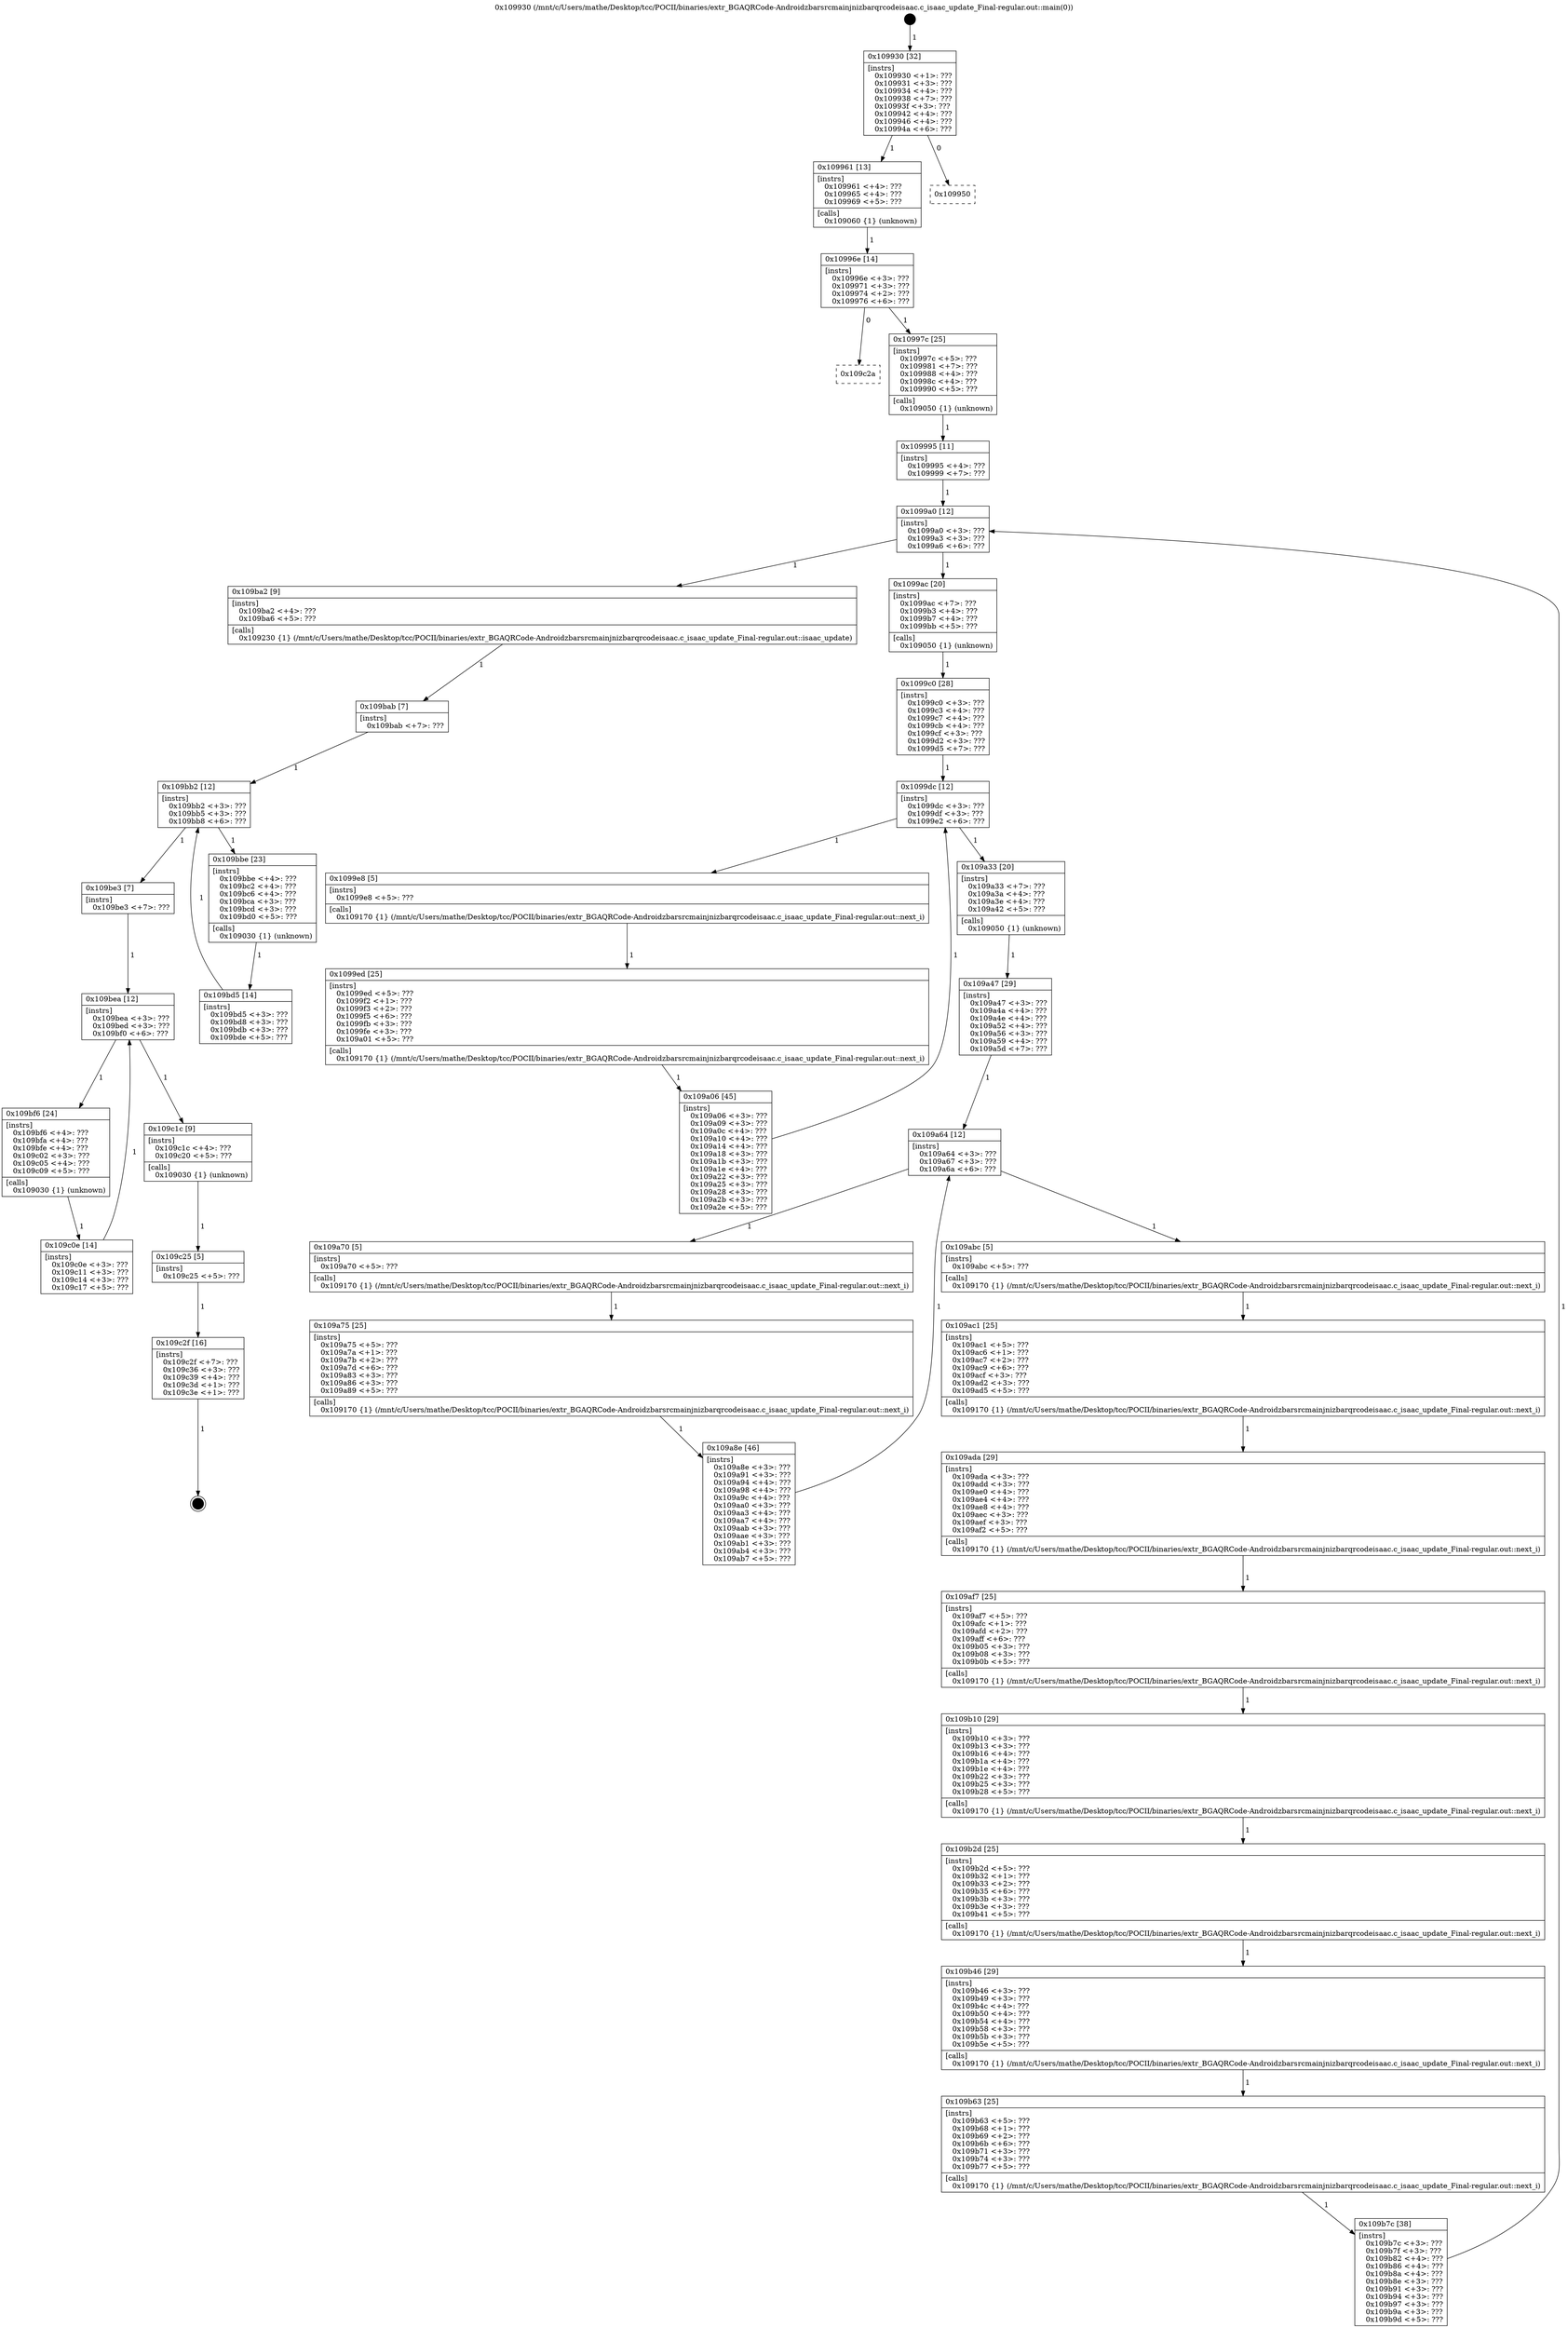 digraph "0x109930" {
  label = "0x109930 (/mnt/c/Users/mathe/Desktop/tcc/POCII/binaries/extr_BGAQRCode-Androidzbarsrcmainjnizbarqrcodeisaac.c_isaac_update_Final-regular.out::main(0))"
  labelloc = "t"
  node[shape=record]

  Entry [label="",width=0.3,height=0.3,shape=circle,fillcolor=black,style=filled]
  "0x109930" [label="{
     0x109930 [32]\l
     | [instrs]\l
     &nbsp;&nbsp;0x109930 \<+1\>: ???\l
     &nbsp;&nbsp;0x109931 \<+3\>: ???\l
     &nbsp;&nbsp;0x109934 \<+4\>: ???\l
     &nbsp;&nbsp;0x109938 \<+7\>: ???\l
     &nbsp;&nbsp;0x10993f \<+3\>: ???\l
     &nbsp;&nbsp;0x109942 \<+4\>: ???\l
     &nbsp;&nbsp;0x109946 \<+4\>: ???\l
     &nbsp;&nbsp;0x10994a \<+6\>: ???\l
  }"]
  "0x109961" [label="{
     0x109961 [13]\l
     | [instrs]\l
     &nbsp;&nbsp;0x109961 \<+4\>: ???\l
     &nbsp;&nbsp;0x109965 \<+4\>: ???\l
     &nbsp;&nbsp;0x109969 \<+5\>: ???\l
     | [calls]\l
     &nbsp;&nbsp;0x109060 \{1\} (unknown)\l
  }"]
  "0x109950" [label="{
     0x109950\l
  }", style=dashed]
  "0x10996e" [label="{
     0x10996e [14]\l
     | [instrs]\l
     &nbsp;&nbsp;0x10996e \<+3\>: ???\l
     &nbsp;&nbsp;0x109971 \<+3\>: ???\l
     &nbsp;&nbsp;0x109974 \<+2\>: ???\l
     &nbsp;&nbsp;0x109976 \<+6\>: ???\l
  }"]
  "0x109c2a" [label="{
     0x109c2a\l
  }", style=dashed]
  "0x10997c" [label="{
     0x10997c [25]\l
     | [instrs]\l
     &nbsp;&nbsp;0x10997c \<+5\>: ???\l
     &nbsp;&nbsp;0x109981 \<+7\>: ???\l
     &nbsp;&nbsp;0x109988 \<+4\>: ???\l
     &nbsp;&nbsp;0x10998c \<+4\>: ???\l
     &nbsp;&nbsp;0x109990 \<+5\>: ???\l
     | [calls]\l
     &nbsp;&nbsp;0x109050 \{1\} (unknown)\l
  }"]
  Exit [label="",width=0.3,height=0.3,shape=circle,fillcolor=black,style=filled,peripheries=2]
  "0x1099a0" [label="{
     0x1099a0 [12]\l
     | [instrs]\l
     &nbsp;&nbsp;0x1099a0 \<+3\>: ???\l
     &nbsp;&nbsp;0x1099a3 \<+3\>: ???\l
     &nbsp;&nbsp;0x1099a6 \<+6\>: ???\l
  }"]
  "0x109ba2" [label="{
     0x109ba2 [9]\l
     | [instrs]\l
     &nbsp;&nbsp;0x109ba2 \<+4\>: ???\l
     &nbsp;&nbsp;0x109ba6 \<+5\>: ???\l
     | [calls]\l
     &nbsp;&nbsp;0x109230 \{1\} (/mnt/c/Users/mathe/Desktop/tcc/POCII/binaries/extr_BGAQRCode-Androidzbarsrcmainjnizbarqrcodeisaac.c_isaac_update_Final-regular.out::isaac_update)\l
  }"]
  "0x1099ac" [label="{
     0x1099ac [20]\l
     | [instrs]\l
     &nbsp;&nbsp;0x1099ac \<+7\>: ???\l
     &nbsp;&nbsp;0x1099b3 \<+4\>: ???\l
     &nbsp;&nbsp;0x1099b7 \<+4\>: ???\l
     &nbsp;&nbsp;0x1099bb \<+5\>: ???\l
     | [calls]\l
     &nbsp;&nbsp;0x109050 \{1\} (unknown)\l
  }"]
  "0x1099dc" [label="{
     0x1099dc [12]\l
     | [instrs]\l
     &nbsp;&nbsp;0x1099dc \<+3\>: ???\l
     &nbsp;&nbsp;0x1099df \<+3\>: ???\l
     &nbsp;&nbsp;0x1099e2 \<+6\>: ???\l
  }"]
  "0x109a33" [label="{
     0x109a33 [20]\l
     | [instrs]\l
     &nbsp;&nbsp;0x109a33 \<+7\>: ???\l
     &nbsp;&nbsp;0x109a3a \<+4\>: ???\l
     &nbsp;&nbsp;0x109a3e \<+4\>: ???\l
     &nbsp;&nbsp;0x109a42 \<+5\>: ???\l
     | [calls]\l
     &nbsp;&nbsp;0x109050 \{1\} (unknown)\l
  }"]
  "0x1099e8" [label="{
     0x1099e8 [5]\l
     | [instrs]\l
     &nbsp;&nbsp;0x1099e8 \<+5\>: ???\l
     | [calls]\l
     &nbsp;&nbsp;0x109170 \{1\} (/mnt/c/Users/mathe/Desktop/tcc/POCII/binaries/extr_BGAQRCode-Androidzbarsrcmainjnizbarqrcodeisaac.c_isaac_update_Final-regular.out::next_i)\l
  }"]
  "0x1099ed" [label="{
     0x1099ed [25]\l
     | [instrs]\l
     &nbsp;&nbsp;0x1099ed \<+5\>: ???\l
     &nbsp;&nbsp;0x1099f2 \<+1\>: ???\l
     &nbsp;&nbsp;0x1099f3 \<+2\>: ???\l
     &nbsp;&nbsp;0x1099f5 \<+6\>: ???\l
     &nbsp;&nbsp;0x1099fb \<+3\>: ???\l
     &nbsp;&nbsp;0x1099fe \<+3\>: ???\l
     &nbsp;&nbsp;0x109a01 \<+5\>: ???\l
     | [calls]\l
     &nbsp;&nbsp;0x109170 \{1\} (/mnt/c/Users/mathe/Desktop/tcc/POCII/binaries/extr_BGAQRCode-Androidzbarsrcmainjnizbarqrcodeisaac.c_isaac_update_Final-regular.out::next_i)\l
  }"]
  "0x109a06" [label="{
     0x109a06 [45]\l
     | [instrs]\l
     &nbsp;&nbsp;0x109a06 \<+3\>: ???\l
     &nbsp;&nbsp;0x109a09 \<+3\>: ???\l
     &nbsp;&nbsp;0x109a0c \<+4\>: ???\l
     &nbsp;&nbsp;0x109a10 \<+4\>: ???\l
     &nbsp;&nbsp;0x109a14 \<+4\>: ???\l
     &nbsp;&nbsp;0x109a18 \<+3\>: ???\l
     &nbsp;&nbsp;0x109a1b \<+3\>: ???\l
     &nbsp;&nbsp;0x109a1e \<+4\>: ???\l
     &nbsp;&nbsp;0x109a22 \<+3\>: ???\l
     &nbsp;&nbsp;0x109a25 \<+3\>: ???\l
     &nbsp;&nbsp;0x109a28 \<+3\>: ???\l
     &nbsp;&nbsp;0x109a2b \<+3\>: ???\l
     &nbsp;&nbsp;0x109a2e \<+5\>: ???\l
  }"]
  "0x1099c0" [label="{
     0x1099c0 [28]\l
     | [instrs]\l
     &nbsp;&nbsp;0x1099c0 \<+3\>: ???\l
     &nbsp;&nbsp;0x1099c3 \<+4\>: ???\l
     &nbsp;&nbsp;0x1099c7 \<+4\>: ???\l
     &nbsp;&nbsp;0x1099cb \<+4\>: ???\l
     &nbsp;&nbsp;0x1099cf \<+3\>: ???\l
     &nbsp;&nbsp;0x1099d2 \<+3\>: ???\l
     &nbsp;&nbsp;0x1099d5 \<+7\>: ???\l
  }"]
  "0x109a64" [label="{
     0x109a64 [12]\l
     | [instrs]\l
     &nbsp;&nbsp;0x109a64 \<+3\>: ???\l
     &nbsp;&nbsp;0x109a67 \<+3\>: ???\l
     &nbsp;&nbsp;0x109a6a \<+6\>: ???\l
  }"]
  "0x109abc" [label="{
     0x109abc [5]\l
     | [instrs]\l
     &nbsp;&nbsp;0x109abc \<+5\>: ???\l
     | [calls]\l
     &nbsp;&nbsp;0x109170 \{1\} (/mnt/c/Users/mathe/Desktop/tcc/POCII/binaries/extr_BGAQRCode-Androidzbarsrcmainjnizbarqrcodeisaac.c_isaac_update_Final-regular.out::next_i)\l
  }"]
  "0x109a70" [label="{
     0x109a70 [5]\l
     | [instrs]\l
     &nbsp;&nbsp;0x109a70 \<+5\>: ???\l
     | [calls]\l
     &nbsp;&nbsp;0x109170 \{1\} (/mnt/c/Users/mathe/Desktop/tcc/POCII/binaries/extr_BGAQRCode-Androidzbarsrcmainjnizbarqrcodeisaac.c_isaac_update_Final-regular.out::next_i)\l
  }"]
  "0x109a75" [label="{
     0x109a75 [25]\l
     | [instrs]\l
     &nbsp;&nbsp;0x109a75 \<+5\>: ???\l
     &nbsp;&nbsp;0x109a7a \<+1\>: ???\l
     &nbsp;&nbsp;0x109a7b \<+2\>: ???\l
     &nbsp;&nbsp;0x109a7d \<+6\>: ???\l
     &nbsp;&nbsp;0x109a83 \<+3\>: ???\l
     &nbsp;&nbsp;0x109a86 \<+3\>: ???\l
     &nbsp;&nbsp;0x109a89 \<+5\>: ???\l
     | [calls]\l
     &nbsp;&nbsp;0x109170 \{1\} (/mnt/c/Users/mathe/Desktop/tcc/POCII/binaries/extr_BGAQRCode-Androidzbarsrcmainjnizbarqrcodeisaac.c_isaac_update_Final-regular.out::next_i)\l
  }"]
  "0x109a8e" [label="{
     0x109a8e [46]\l
     | [instrs]\l
     &nbsp;&nbsp;0x109a8e \<+3\>: ???\l
     &nbsp;&nbsp;0x109a91 \<+3\>: ???\l
     &nbsp;&nbsp;0x109a94 \<+4\>: ???\l
     &nbsp;&nbsp;0x109a98 \<+4\>: ???\l
     &nbsp;&nbsp;0x109a9c \<+4\>: ???\l
     &nbsp;&nbsp;0x109aa0 \<+3\>: ???\l
     &nbsp;&nbsp;0x109aa3 \<+4\>: ???\l
     &nbsp;&nbsp;0x109aa7 \<+4\>: ???\l
     &nbsp;&nbsp;0x109aab \<+3\>: ???\l
     &nbsp;&nbsp;0x109aae \<+3\>: ???\l
     &nbsp;&nbsp;0x109ab1 \<+3\>: ???\l
     &nbsp;&nbsp;0x109ab4 \<+3\>: ???\l
     &nbsp;&nbsp;0x109ab7 \<+5\>: ???\l
  }"]
  "0x109a47" [label="{
     0x109a47 [29]\l
     | [instrs]\l
     &nbsp;&nbsp;0x109a47 \<+3\>: ???\l
     &nbsp;&nbsp;0x109a4a \<+4\>: ???\l
     &nbsp;&nbsp;0x109a4e \<+4\>: ???\l
     &nbsp;&nbsp;0x109a52 \<+4\>: ???\l
     &nbsp;&nbsp;0x109a56 \<+3\>: ???\l
     &nbsp;&nbsp;0x109a59 \<+4\>: ???\l
     &nbsp;&nbsp;0x109a5d \<+7\>: ???\l
  }"]
  "0x109ac1" [label="{
     0x109ac1 [25]\l
     | [instrs]\l
     &nbsp;&nbsp;0x109ac1 \<+5\>: ???\l
     &nbsp;&nbsp;0x109ac6 \<+1\>: ???\l
     &nbsp;&nbsp;0x109ac7 \<+2\>: ???\l
     &nbsp;&nbsp;0x109ac9 \<+6\>: ???\l
     &nbsp;&nbsp;0x109acf \<+3\>: ???\l
     &nbsp;&nbsp;0x109ad2 \<+3\>: ???\l
     &nbsp;&nbsp;0x109ad5 \<+5\>: ???\l
     | [calls]\l
     &nbsp;&nbsp;0x109170 \{1\} (/mnt/c/Users/mathe/Desktop/tcc/POCII/binaries/extr_BGAQRCode-Androidzbarsrcmainjnizbarqrcodeisaac.c_isaac_update_Final-regular.out::next_i)\l
  }"]
  "0x109ada" [label="{
     0x109ada [29]\l
     | [instrs]\l
     &nbsp;&nbsp;0x109ada \<+3\>: ???\l
     &nbsp;&nbsp;0x109add \<+3\>: ???\l
     &nbsp;&nbsp;0x109ae0 \<+4\>: ???\l
     &nbsp;&nbsp;0x109ae4 \<+4\>: ???\l
     &nbsp;&nbsp;0x109ae8 \<+4\>: ???\l
     &nbsp;&nbsp;0x109aec \<+3\>: ???\l
     &nbsp;&nbsp;0x109aef \<+3\>: ???\l
     &nbsp;&nbsp;0x109af2 \<+5\>: ???\l
     | [calls]\l
     &nbsp;&nbsp;0x109170 \{1\} (/mnt/c/Users/mathe/Desktop/tcc/POCII/binaries/extr_BGAQRCode-Androidzbarsrcmainjnizbarqrcodeisaac.c_isaac_update_Final-regular.out::next_i)\l
  }"]
  "0x109af7" [label="{
     0x109af7 [25]\l
     | [instrs]\l
     &nbsp;&nbsp;0x109af7 \<+5\>: ???\l
     &nbsp;&nbsp;0x109afc \<+1\>: ???\l
     &nbsp;&nbsp;0x109afd \<+2\>: ???\l
     &nbsp;&nbsp;0x109aff \<+6\>: ???\l
     &nbsp;&nbsp;0x109b05 \<+3\>: ???\l
     &nbsp;&nbsp;0x109b08 \<+3\>: ???\l
     &nbsp;&nbsp;0x109b0b \<+5\>: ???\l
     | [calls]\l
     &nbsp;&nbsp;0x109170 \{1\} (/mnt/c/Users/mathe/Desktop/tcc/POCII/binaries/extr_BGAQRCode-Androidzbarsrcmainjnizbarqrcodeisaac.c_isaac_update_Final-regular.out::next_i)\l
  }"]
  "0x109b10" [label="{
     0x109b10 [29]\l
     | [instrs]\l
     &nbsp;&nbsp;0x109b10 \<+3\>: ???\l
     &nbsp;&nbsp;0x109b13 \<+3\>: ???\l
     &nbsp;&nbsp;0x109b16 \<+4\>: ???\l
     &nbsp;&nbsp;0x109b1a \<+4\>: ???\l
     &nbsp;&nbsp;0x109b1e \<+4\>: ???\l
     &nbsp;&nbsp;0x109b22 \<+3\>: ???\l
     &nbsp;&nbsp;0x109b25 \<+3\>: ???\l
     &nbsp;&nbsp;0x109b28 \<+5\>: ???\l
     | [calls]\l
     &nbsp;&nbsp;0x109170 \{1\} (/mnt/c/Users/mathe/Desktop/tcc/POCII/binaries/extr_BGAQRCode-Androidzbarsrcmainjnizbarqrcodeisaac.c_isaac_update_Final-regular.out::next_i)\l
  }"]
  "0x109b2d" [label="{
     0x109b2d [25]\l
     | [instrs]\l
     &nbsp;&nbsp;0x109b2d \<+5\>: ???\l
     &nbsp;&nbsp;0x109b32 \<+1\>: ???\l
     &nbsp;&nbsp;0x109b33 \<+2\>: ???\l
     &nbsp;&nbsp;0x109b35 \<+6\>: ???\l
     &nbsp;&nbsp;0x109b3b \<+3\>: ???\l
     &nbsp;&nbsp;0x109b3e \<+3\>: ???\l
     &nbsp;&nbsp;0x109b41 \<+5\>: ???\l
     | [calls]\l
     &nbsp;&nbsp;0x109170 \{1\} (/mnt/c/Users/mathe/Desktop/tcc/POCII/binaries/extr_BGAQRCode-Androidzbarsrcmainjnizbarqrcodeisaac.c_isaac_update_Final-regular.out::next_i)\l
  }"]
  "0x109b46" [label="{
     0x109b46 [29]\l
     | [instrs]\l
     &nbsp;&nbsp;0x109b46 \<+3\>: ???\l
     &nbsp;&nbsp;0x109b49 \<+3\>: ???\l
     &nbsp;&nbsp;0x109b4c \<+4\>: ???\l
     &nbsp;&nbsp;0x109b50 \<+4\>: ???\l
     &nbsp;&nbsp;0x109b54 \<+4\>: ???\l
     &nbsp;&nbsp;0x109b58 \<+3\>: ???\l
     &nbsp;&nbsp;0x109b5b \<+3\>: ???\l
     &nbsp;&nbsp;0x109b5e \<+5\>: ???\l
     | [calls]\l
     &nbsp;&nbsp;0x109170 \{1\} (/mnt/c/Users/mathe/Desktop/tcc/POCII/binaries/extr_BGAQRCode-Androidzbarsrcmainjnizbarqrcodeisaac.c_isaac_update_Final-regular.out::next_i)\l
  }"]
  "0x109b63" [label="{
     0x109b63 [25]\l
     | [instrs]\l
     &nbsp;&nbsp;0x109b63 \<+5\>: ???\l
     &nbsp;&nbsp;0x109b68 \<+1\>: ???\l
     &nbsp;&nbsp;0x109b69 \<+2\>: ???\l
     &nbsp;&nbsp;0x109b6b \<+6\>: ???\l
     &nbsp;&nbsp;0x109b71 \<+3\>: ???\l
     &nbsp;&nbsp;0x109b74 \<+3\>: ???\l
     &nbsp;&nbsp;0x109b77 \<+5\>: ???\l
     | [calls]\l
     &nbsp;&nbsp;0x109170 \{1\} (/mnt/c/Users/mathe/Desktop/tcc/POCII/binaries/extr_BGAQRCode-Androidzbarsrcmainjnizbarqrcodeisaac.c_isaac_update_Final-regular.out::next_i)\l
  }"]
  "0x109b7c" [label="{
     0x109b7c [38]\l
     | [instrs]\l
     &nbsp;&nbsp;0x109b7c \<+3\>: ???\l
     &nbsp;&nbsp;0x109b7f \<+3\>: ???\l
     &nbsp;&nbsp;0x109b82 \<+4\>: ???\l
     &nbsp;&nbsp;0x109b86 \<+4\>: ???\l
     &nbsp;&nbsp;0x109b8a \<+4\>: ???\l
     &nbsp;&nbsp;0x109b8e \<+3\>: ???\l
     &nbsp;&nbsp;0x109b91 \<+3\>: ???\l
     &nbsp;&nbsp;0x109b94 \<+3\>: ???\l
     &nbsp;&nbsp;0x109b97 \<+3\>: ???\l
     &nbsp;&nbsp;0x109b9a \<+3\>: ???\l
     &nbsp;&nbsp;0x109b9d \<+5\>: ???\l
  }"]
  "0x109995" [label="{
     0x109995 [11]\l
     | [instrs]\l
     &nbsp;&nbsp;0x109995 \<+4\>: ???\l
     &nbsp;&nbsp;0x109999 \<+7\>: ???\l
  }"]
  "0x109bb2" [label="{
     0x109bb2 [12]\l
     | [instrs]\l
     &nbsp;&nbsp;0x109bb2 \<+3\>: ???\l
     &nbsp;&nbsp;0x109bb5 \<+3\>: ???\l
     &nbsp;&nbsp;0x109bb8 \<+6\>: ???\l
  }"]
  "0x109bea" [label="{
     0x109bea [12]\l
     | [instrs]\l
     &nbsp;&nbsp;0x109bea \<+3\>: ???\l
     &nbsp;&nbsp;0x109bed \<+3\>: ???\l
     &nbsp;&nbsp;0x109bf0 \<+6\>: ???\l
  }"]
  "0x109bbe" [label="{
     0x109bbe [23]\l
     | [instrs]\l
     &nbsp;&nbsp;0x109bbe \<+4\>: ???\l
     &nbsp;&nbsp;0x109bc2 \<+4\>: ???\l
     &nbsp;&nbsp;0x109bc6 \<+4\>: ???\l
     &nbsp;&nbsp;0x109bca \<+3\>: ???\l
     &nbsp;&nbsp;0x109bcd \<+3\>: ???\l
     &nbsp;&nbsp;0x109bd0 \<+5\>: ???\l
     | [calls]\l
     &nbsp;&nbsp;0x109030 \{1\} (unknown)\l
  }"]
  "0x109bd5" [label="{
     0x109bd5 [14]\l
     | [instrs]\l
     &nbsp;&nbsp;0x109bd5 \<+3\>: ???\l
     &nbsp;&nbsp;0x109bd8 \<+3\>: ???\l
     &nbsp;&nbsp;0x109bdb \<+3\>: ???\l
     &nbsp;&nbsp;0x109bde \<+5\>: ???\l
  }"]
  "0x109bab" [label="{
     0x109bab [7]\l
     | [instrs]\l
     &nbsp;&nbsp;0x109bab \<+7\>: ???\l
  }"]
  "0x109c1c" [label="{
     0x109c1c [9]\l
     | [instrs]\l
     &nbsp;&nbsp;0x109c1c \<+4\>: ???\l
     &nbsp;&nbsp;0x109c20 \<+5\>: ???\l
     | [calls]\l
     &nbsp;&nbsp;0x109030 \{1\} (unknown)\l
  }"]
  "0x109bf6" [label="{
     0x109bf6 [24]\l
     | [instrs]\l
     &nbsp;&nbsp;0x109bf6 \<+4\>: ???\l
     &nbsp;&nbsp;0x109bfa \<+4\>: ???\l
     &nbsp;&nbsp;0x109bfe \<+4\>: ???\l
     &nbsp;&nbsp;0x109c02 \<+3\>: ???\l
     &nbsp;&nbsp;0x109c05 \<+4\>: ???\l
     &nbsp;&nbsp;0x109c09 \<+5\>: ???\l
     | [calls]\l
     &nbsp;&nbsp;0x109030 \{1\} (unknown)\l
  }"]
  "0x109c0e" [label="{
     0x109c0e [14]\l
     | [instrs]\l
     &nbsp;&nbsp;0x109c0e \<+3\>: ???\l
     &nbsp;&nbsp;0x109c11 \<+3\>: ???\l
     &nbsp;&nbsp;0x109c14 \<+3\>: ???\l
     &nbsp;&nbsp;0x109c17 \<+5\>: ???\l
  }"]
  "0x109be3" [label="{
     0x109be3 [7]\l
     | [instrs]\l
     &nbsp;&nbsp;0x109be3 \<+7\>: ???\l
  }"]
  "0x109c25" [label="{
     0x109c25 [5]\l
     | [instrs]\l
     &nbsp;&nbsp;0x109c25 \<+5\>: ???\l
  }"]
  "0x109c2f" [label="{
     0x109c2f [16]\l
     | [instrs]\l
     &nbsp;&nbsp;0x109c2f \<+7\>: ???\l
     &nbsp;&nbsp;0x109c36 \<+3\>: ???\l
     &nbsp;&nbsp;0x109c39 \<+4\>: ???\l
     &nbsp;&nbsp;0x109c3d \<+1\>: ???\l
     &nbsp;&nbsp;0x109c3e \<+1\>: ???\l
  }"]
  Entry -> "0x109930" [label=" 1"]
  "0x109930" -> "0x109961" [label=" 1"]
  "0x109930" -> "0x109950" [label=" 0"]
  "0x109961" -> "0x10996e" [label=" 1"]
  "0x10996e" -> "0x109c2a" [label=" 0"]
  "0x10996e" -> "0x10997c" [label=" 1"]
  "0x109c2f" -> Exit [label=" 1"]
  "0x10997c" -> "0x109995" [label=" 1"]
  "0x1099a0" -> "0x109ba2" [label=" 1"]
  "0x1099a0" -> "0x1099ac" [label=" 1"]
  "0x1099ac" -> "0x1099c0" [label=" 1"]
  "0x1099dc" -> "0x109a33" [label=" 1"]
  "0x1099dc" -> "0x1099e8" [label=" 1"]
  "0x1099e8" -> "0x1099ed" [label=" 1"]
  "0x1099ed" -> "0x109a06" [label=" 1"]
  "0x1099c0" -> "0x1099dc" [label=" 1"]
  "0x109a06" -> "0x1099dc" [label=" 1"]
  "0x109a33" -> "0x109a47" [label=" 1"]
  "0x109a64" -> "0x109abc" [label=" 1"]
  "0x109a64" -> "0x109a70" [label=" 1"]
  "0x109a70" -> "0x109a75" [label=" 1"]
  "0x109a75" -> "0x109a8e" [label=" 1"]
  "0x109a47" -> "0x109a64" [label=" 1"]
  "0x109a8e" -> "0x109a64" [label=" 1"]
  "0x109abc" -> "0x109ac1" [label=" 1"]
  "0x109ac1" -> "0x109ada" [label=" 1"]
  "0x109ada" -> "0x109af7" [label=" 1"]
  "0x109af7" -> "0x109b10" [label=" 1"]
  "0x109b10" -> "0x109b2d" [label=" 1"]
  "0x109b2d" -> "0x109b46" [label=" 1"]
  "0x109b46" -> "0x109b63" [label=" 1"]
  "0x109b63" -> "0x109b7c" [label=" 1"]
  "0x109995" -> "0x1099a0" [label=" 1"]
  "0x109b7c" -> "0x1099a0" [label=" 1"]
  "0x109ba2" -> "0x109bab" [label=" 1"]
  "0x109bb2" -> "0x109be3" [label=" 1"]
  "0x109bb2" -> "0x109bbe" [label=" 1"]
  "0x109bbe" -> "0x109bd5" [label=" 1"]
  "0x109bab" -> "0x109bb2" [label=" 1"]
  "0x109bd5" -> "0x109bb2" [label=" 1"]
  "0x109bea" -> "0x109c1c" [label=" 1"]
  "0x109bea" -> "0x109bf6" [label=" 1"]
  "0x109bf6" -> "0x109c0e" [label=" 1"]
  "0x109be3" -> "0x109bea" [label=" 1"]
  "0x109c0e" -> "0x109bea" [label=" 1"]
  "0x109c1c" -> "0x109c25" [label=" 1"]
  "0x109c25" -> "0x109c2f" [label=" 1"]
}
